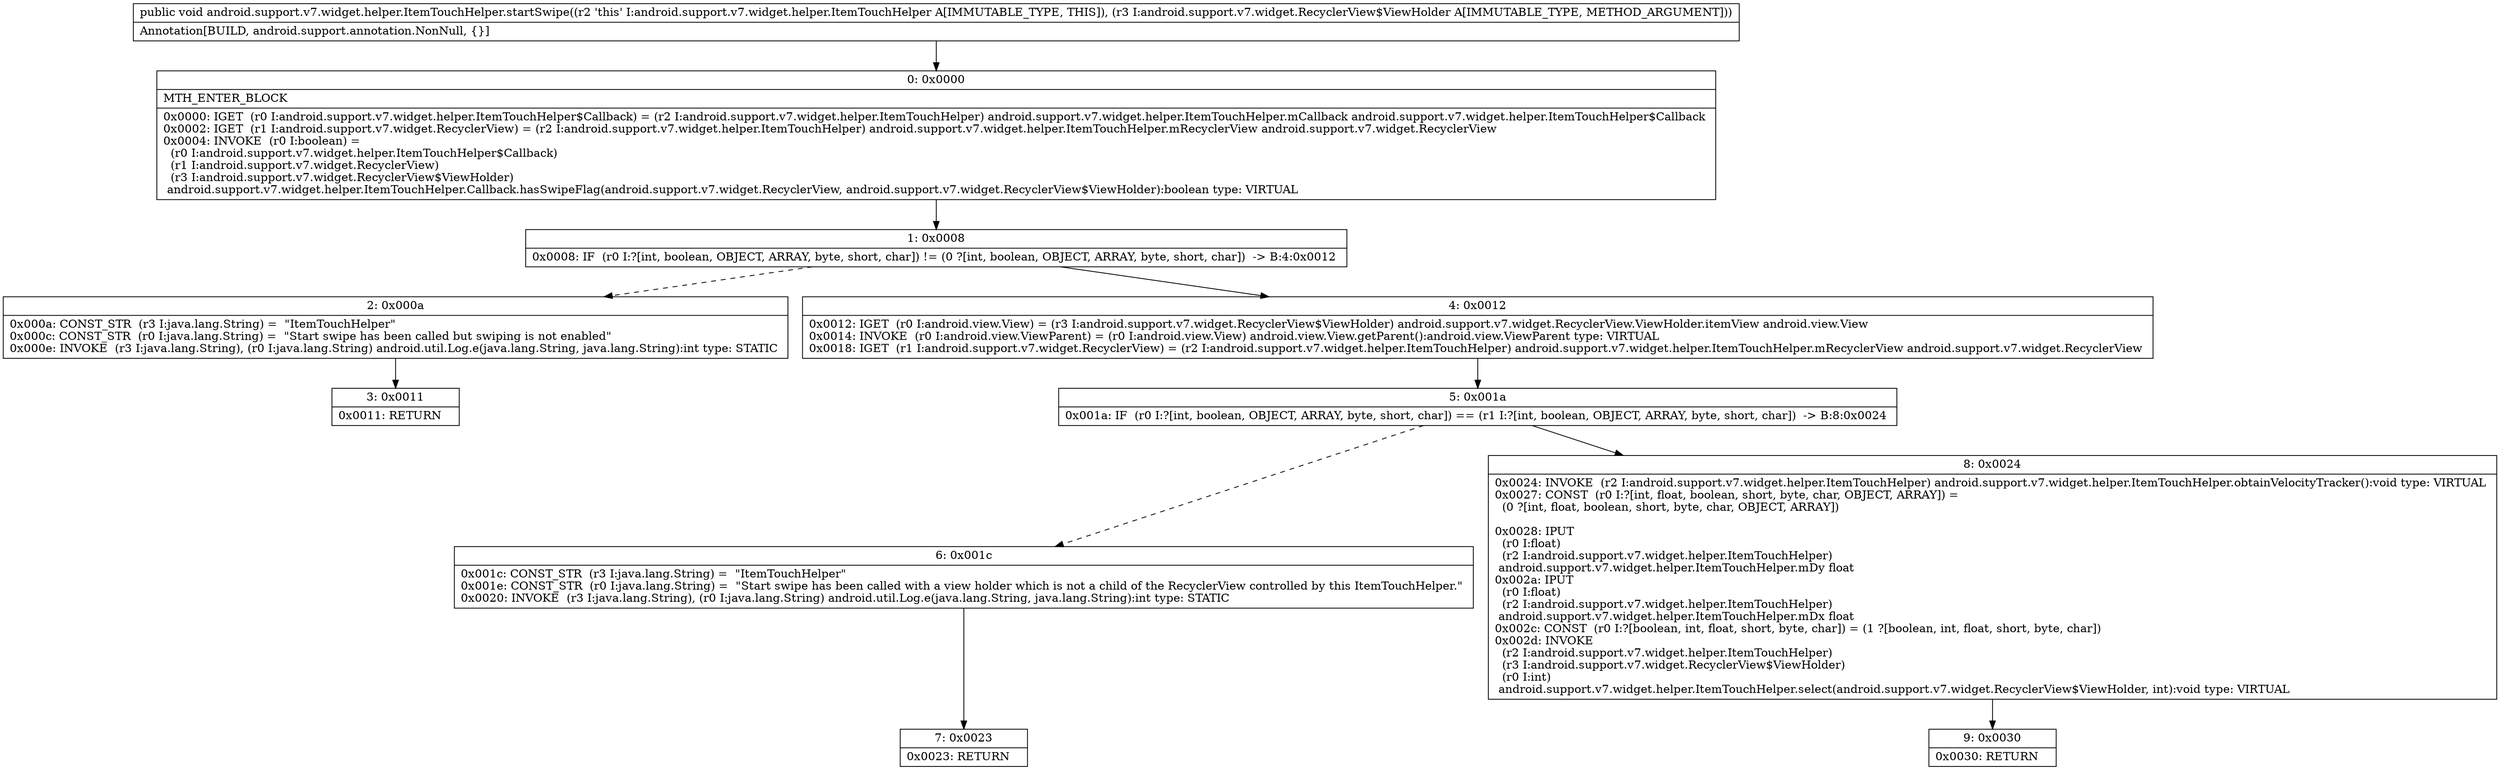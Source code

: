 digraph "CFG forandroid.support.v7.widget.helper.ItemTouchHelper.startSwipe(Landroid\/support\/v7\/widget\/RecyclerView$ViewHolder;)V" {
Node_0 [shape=record,label="{0\:\ 0x0000|MTH_ENTER_BLOCK\l|0x0000: IGET  (r0 I:android.support.v7.widget.helper.ItemTouchHelper$Callback) = (r2 I:android.support.v7.widget.helper.ItemTouchHelper) android.support.v7.widget.helper.ItemTouchHelper.mCallback android.support.v7.widget.helper.ItemTouchHelper$Callback \l0x0002: IGET  (r1 I:android.support.v7.widget.RecyclerView) = (r2 I:android.support.v7.widget.helper.ItemTouchHelper) android.support.v7.widget.helper.ItemTouchHelper.mRecyclerView android.support.v7.widget.RecyclerView \l0x0004: INVOKE  (r0 I:boolean) = \l  (r0 I:android.support.v7.widget.helper.ItemTouchHelper$Callback)\l  (r1 I:android.support.v7.widget.RecyclerView)\l  (r3 I:android.support.v7.widget.RecyclerView$ViewHolder)\l android.support.v7.widget.helper.ItemTouchHelper.Callback.hasSwipeFlag(android.support.v7.widget.RecyclerView, android.support.v7.widget.RecyclerView$ViewHolder):boolean type: VIRTUAL \l}"];
Node_1 [shape=record,label="{1\:\ 0x0008|0x0008: IF  (r0 I:?[int, boolean, OBJECT, ARRAY, byte, short, char]) != (0 ?[int, boolean, OBJECT, ARRAY, byte, short, char])  \-\> B:4:0x0012 \l}"];
Node_2 [shape=record,label="{2\:\ 0x000a|0x000a: CONST_STR  (r3 I:java.lang.String) =  \"ItemTouchHelper\" \l0x000c: CONST_STR  (r0 I:java.lang.String) =  \"Start swipe has been called but swiping is not enabled\" \l0x000e: INVOKE  (r3 I:java.lang.String), (r0 I:java.lang.String) android.util.Log.e(java.lang.String, java.lang.String):int type: STATIC \l}"];
Node_3 [shape=record,label="{3\:\ 0x0011|0x0011: RETURN   \l}"];
Node_4 [shape=record,label="{4\:\ 0x0012|0x0012: IGET  (r0 I:android.view.View) = (r3 I:android.support.v7.widget.RecyclerView$ViewHolder) android.support.v7.widget.RecyclerView.ViewHolder.itemView android.view.View \l0x0014: INVOKE  (r0 I:android.view.ViewParent) = (r0 I:android.view.View) android.view.View.getParent():android.view.ViewParent type: VIRTUAL \l0x0018: IGET  (r1 I:android.support.v7.widget.RecyclerView) = (r2 I:android.support.v7.widget.helper.ItemTouchHelper) android.support.v7.widget.helper.ItemTouchHelper.mRecyclerView android.support.v7.widget.RecyclerView \l}"];
Node_5 [shape=record,label="{5\:\ 0x001a|0x001a: IF  (r0 I:?[int, boolean, OBJECT, ARRAY, byte, short, char]) == (r1 I:?[int, boolean, OBJECT, ARRAY, byte, short, char])  \-\> B:8:0x0024 \l}"];
Node_6 [shape=record,label="{6\:\ 0x001c|0x001c: CONST_STR  (r3 I:java.lang.String) =  \"ItemTouchHelper\" \l0x001e: CONST_STR  (r0 I:java.lang.String) =  \"Start swipe has been called with a view holder which is not a child of the RecyclerView controlled by this ItemTouchHelper.\" \l0x0020: INVOKE  (r3 I:java.lang.String), (r0 I:java.lang.String) android.util.Log.e(java.lang.String, java.lang.String):int type: STATIC \l}"];
Node_7 [shape=record,label="{7\:\ 0x0023|0x0023: RETURN   \l}"];
Node_8 [shape=record,label="{8\:\ 0x0024|0x0024: INVOKE  (r2 I:android.support.v7.widget.helper.ItemTouchHelper) android.support.v7.widget.helper.ItemTouchHelper.obtainVelocityTracker():void type: VIRTUAL \l0x0027: CONST  (r0 I:?[int, float, boolean, short, byte, char, OBJECT, ARRAY]) = \l  (0 ?[int, float, boolean, short, byte, char, OBJECT, ARRAY])\l \l0x0028: IPUT  \l  (r0 I:float)\l  (r2 I:android.support.v7.widget.helper.ItemTouchHelper)\l android.support.v7.widget.helper.ItemTouchHelper.mDy float \l0x002a: IPUT  \l  (r0 I:float)\l  (r2 I:android.support.v7.widget.helper.ItemTouchHelper)\l android.support.v7.widget.helper.ItemTouchHelper.mDx float \l0x002c: CONST  (r0 I:?[boolean, int, float, short, byte, char]) = (1 ?[boolean, int, float, short, byte, char]) \l0x002d: INVOKE  \l  (r2 I:android.support.v7.widget.helper.ItemTouchHelper)\l  (r3 I:android.support.v7.widget.RecyclerView$ViewHolder)\l  (r0 I:int)\l android.support.v7.widget.helper.ItemTouchHelper.select(android.support.v7.widget.RecyclerView$ViewHolder, int):void type: VIRTUAL \l}"];
Node_9 [shape=record,label="{9\:\ 0x0030|0x0030: RETURN   \l}"];
MethodNode[shape=record,label="{public void android.support.v7.widget.helper.ItemTouchHelper.startSwipe((r2 'this' I:android.support.v7.widget.helper.ItemTouchHelper A[IMMUTABLE_TYPE, THIS]), (r3 I:android.support.v7.widget.RecyclerView$ViewHolder A[IMMUTABLE_TYPE, METHOD_ARGUMENT]))  | Annotation[BUILD, android.support.annotation.NonNull, \{\}]\l}"];
MethodNode -> Node_0;
Node_0 -> Node_1;
Node_1 -> Node_2[style=dashed];
Node_1 -> Node_4;
Node_2 -> Node_3;
Node_4 -> Node_5;
Node_5 -> Node_6[style=dashed];
Node_5 -> Node_8;
Node_6 -> Node_7;
Node_8 -> Node_9;
}

